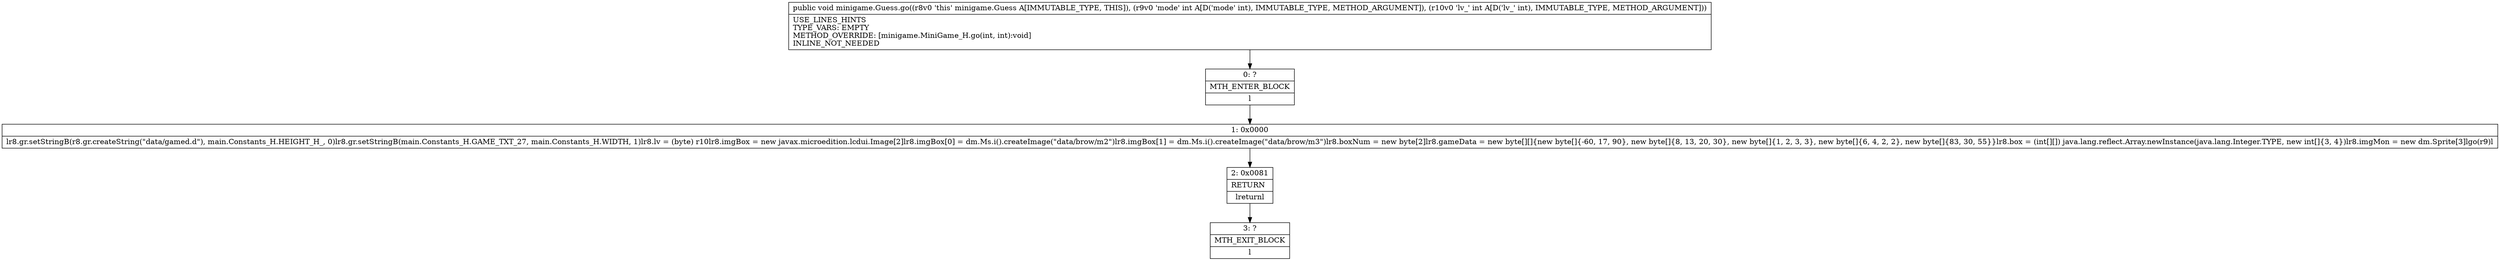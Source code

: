 digraph "CFG forminigame.Guess.go(II)V" {
Node_0 [shape=record,label="{0\:\ ?|MTH_ENTER_BLOCK\l|l}"];
Node_1 [shape=record,label="{1\:\ 0x0000|lr8.gr.setStringB(r8.gr.createString(\"data\/gamed.d\"), main.Constants_H.HEIGHT_H_, 0)lr8.gr.setStringB(main.Constants_H.GAME_TXT_27, main.Constants_H.WIDTH, 1)lr8.lv = (byte) r10lr8.imgBox = new javax.microedition.lcdui.Image[2]lr8.imgBox[0] = dm.Ms.i().createImage(\"data\/brow\/m2\")lr8.imgBox[1] = dm.Ms.i().createImage(\"data\/brow\/m3\")lr8.boxNum = new byte[2]lr8.gameData = new byte[][]\{new byte[]\{\-60, 17, 90\}, new byte[]\{8, 13, 20, 30\}, new byte[]\{1, 2, 3, 3\}, new byte[]\{6, 4, 2, 2\}, new byte[]\{83, 30, 55\}\}lr8.box = (int[][]) java.lang.reflect.Array.newInstance(java.lang.Integer.TYPE, new int[]\{3, 4\})lr8.imgMon = new dm.Sprite[3]lgo(r9)l}"];
Node_2 [shape=record,label="{2\:\ 0x0081|RETURN\l|lreturnl}"];
Node_3 [shape=record,label="{3\:\ ?|MTH_EXIT_BLOCK\l|l}"];
MethodNode[shape=record,label="{public void minigame.Guess.go((r8v0 'this' minigame.Guess A[IMMUTABLE_TYPE, THIS]), (r9v0 'mode' int A[D('mode' int), IMMUTABLE_TYPE, METHOD_ARGUMENT]), (r10v0 'lv_' int A[D('lv_' int), IMMUTABLE_TYPE, METHOD_ARGUMENT]))  | USE_LINES_HINTS\lTYPE_VARS: EMPTY\lMETHOD_OVERRIDE: [minigame.MiniGame_H.go(int, int):void]\lINLINE_NOT_NEEDED\l}"];
MethodNode -> Node_0;
Node_0 -> Node_1;
Node_1 -> Node_2;
Node_2 -> Node_3;
}

